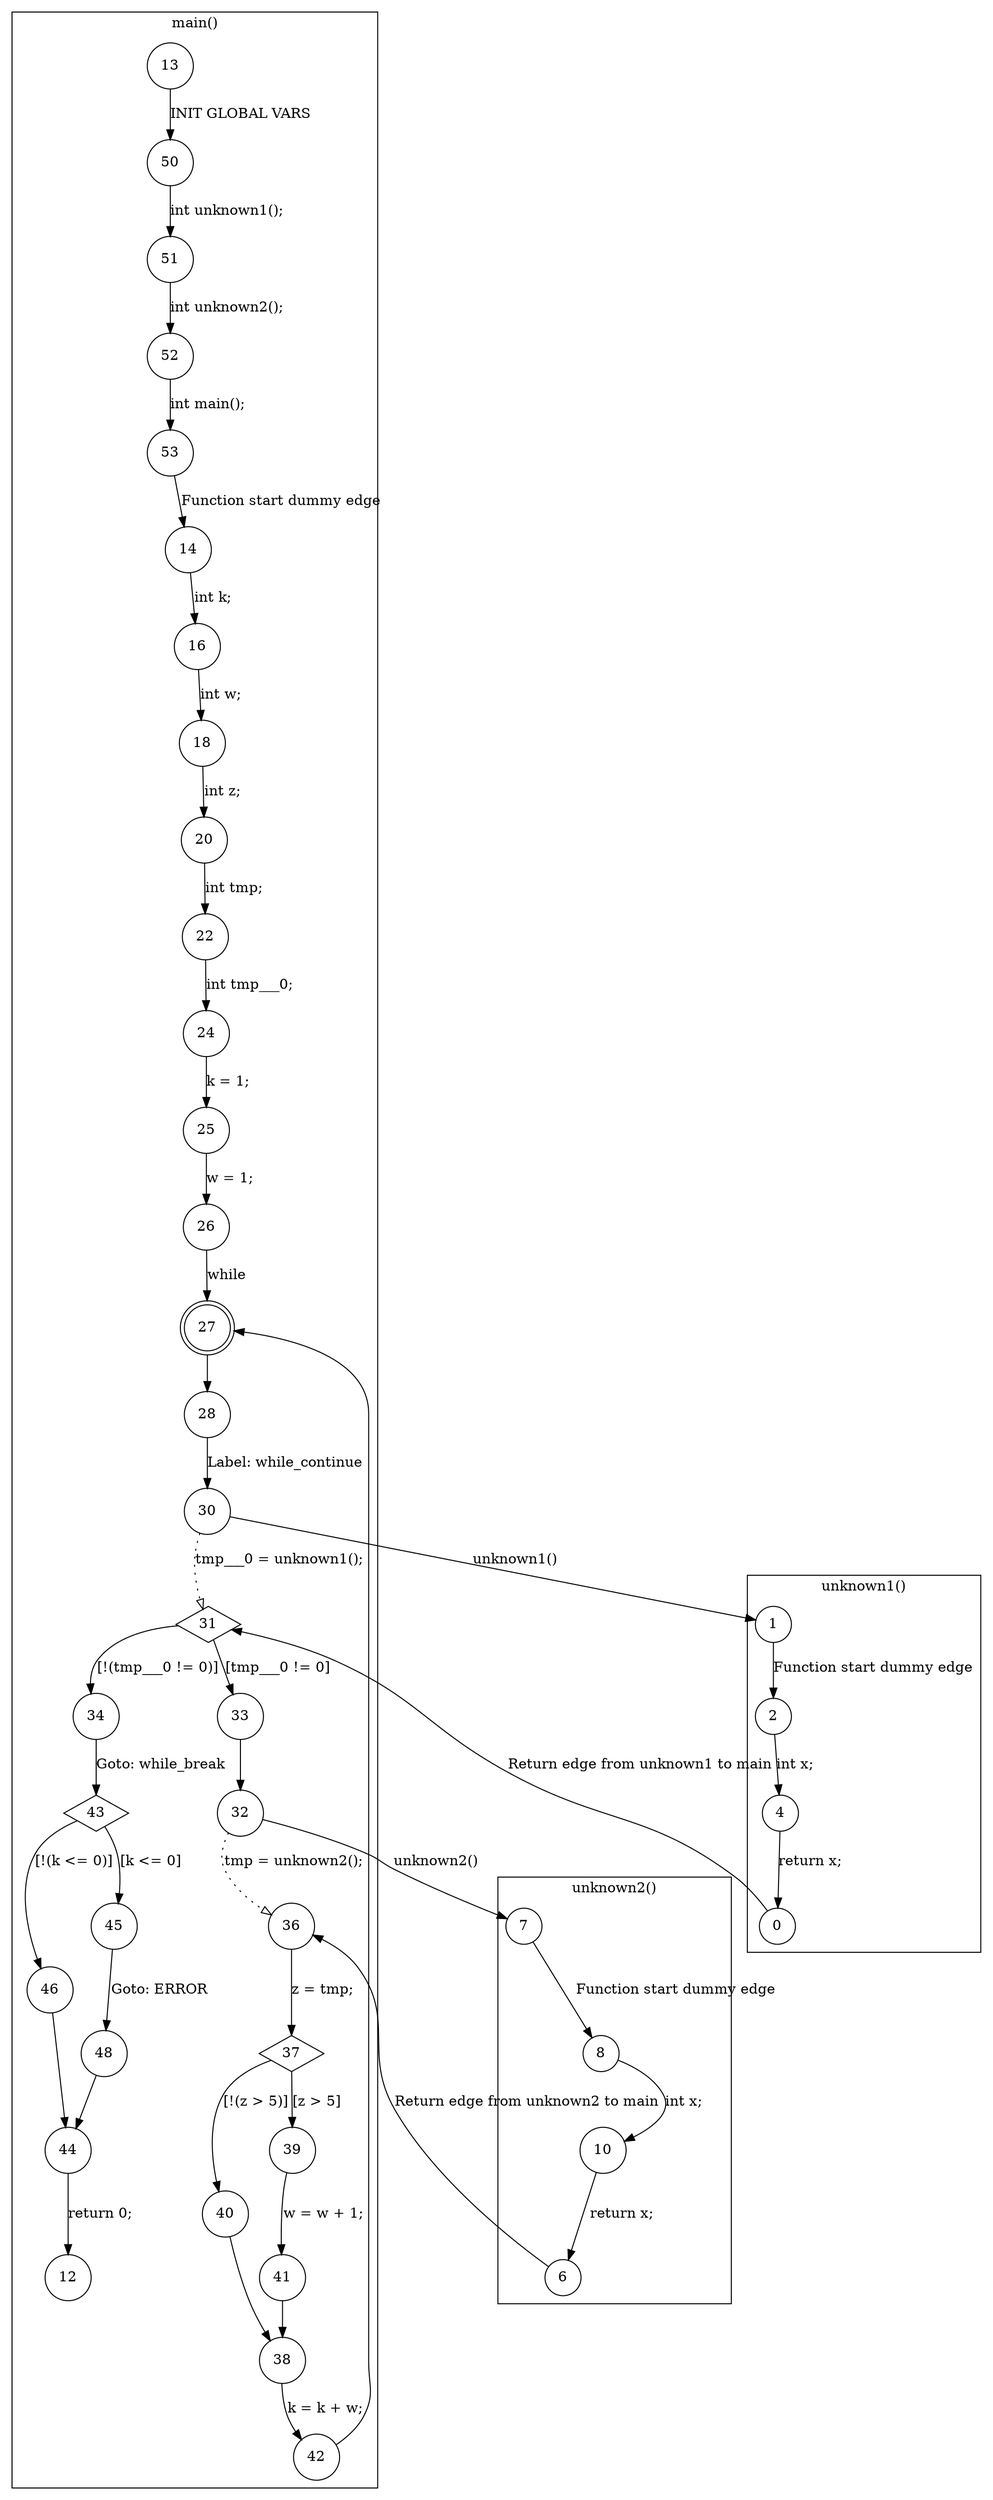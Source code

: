 digraph CFA {
27 [shape="doublecircle"]
31 [shape="diamond"]
31 [shape="diamond"]
37 [shape="diamond"]
37 [shape="diamond"]
43 [shape="diamond"]
43 [shape="diamond"]
node [shape="circle"]
subgraph cluster_unknown2 {
label="unknown2()"
7 -> 8 [label="Function start dummy edge"]
8 -> 10 [label="int x;"]
10 -> 6 [label="return x;"]}
subgraph cluster_unknown1 {
label="unknown1()"
1 -> 2 [label="Function start dummy edge"]
2 -> 4 [label="int x;"]
4 -> 0 [label="return x;"]}
subgraph cluster_main {
label="main()"
13 -> 50 [label="INIT GLOBAL VARS"]
50 -> 51 [label="int unknown1();"]
51 -> 52 [label="int unknown2();"]
52 -> 53 [label="int main();"]
53 -> 14 [label="Function start dummy edge"]
14 -> 16 [label="int k;"]
16 -> 18 [label="int w;"]
18 -> 20 [label="int z;"]
20 -> 22 [label="int tmp;"]
22 -> 24 [label="int tmp___0;"]
24 -> 25 [label="k = 1;"]
25 -> 26 [label="w = 1;"]
26 -> 27 [label="while"]
27 -> 28 [label=""]
28 -> 30 [label="Label: while_continue"]
30 -> 31 [label="tmp___0 = unknown1();" style="dotted" arrowhead="empty"]
31 -> 34 [label="[!(tmp___0 != 0)]"]
31 -> 33 [label="[tmp___0 != 0]"]
33 -> 32 [label=""]
32 -> 36 [label="tmp = unknown2();" style="dotted" arrowhead="empty"]
36 -> 37 [label="z = tmp;"]
37 -> 40 [label="[!(z > 5)]"]
37 -> 39 [label="[z > 5]"]
39 -> 41 [label="w = w + 1;"]
41 -> 38 [label=""]
38 -> 42 [label="k = k + w;"]
42 -> 27 [label=""]
40 -> 38 [label=""]
34 -> 43 [label="Goto: while_break"]
43 -> 46 [label="[!(k <= 0)]"]
43 -> 45 [label="[k <= 0]"]
45 -> 48 [label="Goto: ERROR"]
48 -> 44 [label=""]
44 -> 12 [label="return 0;"]
46 -> 44 [label=""]}
30 -> 1 [label="unknown1()"]
0 -> 31 [label="Return edge from unknown1 to main"]
32 -> 7 [label="unknown2()"]
6 -> 36 [label="Return edge from unknown2 to main"]}